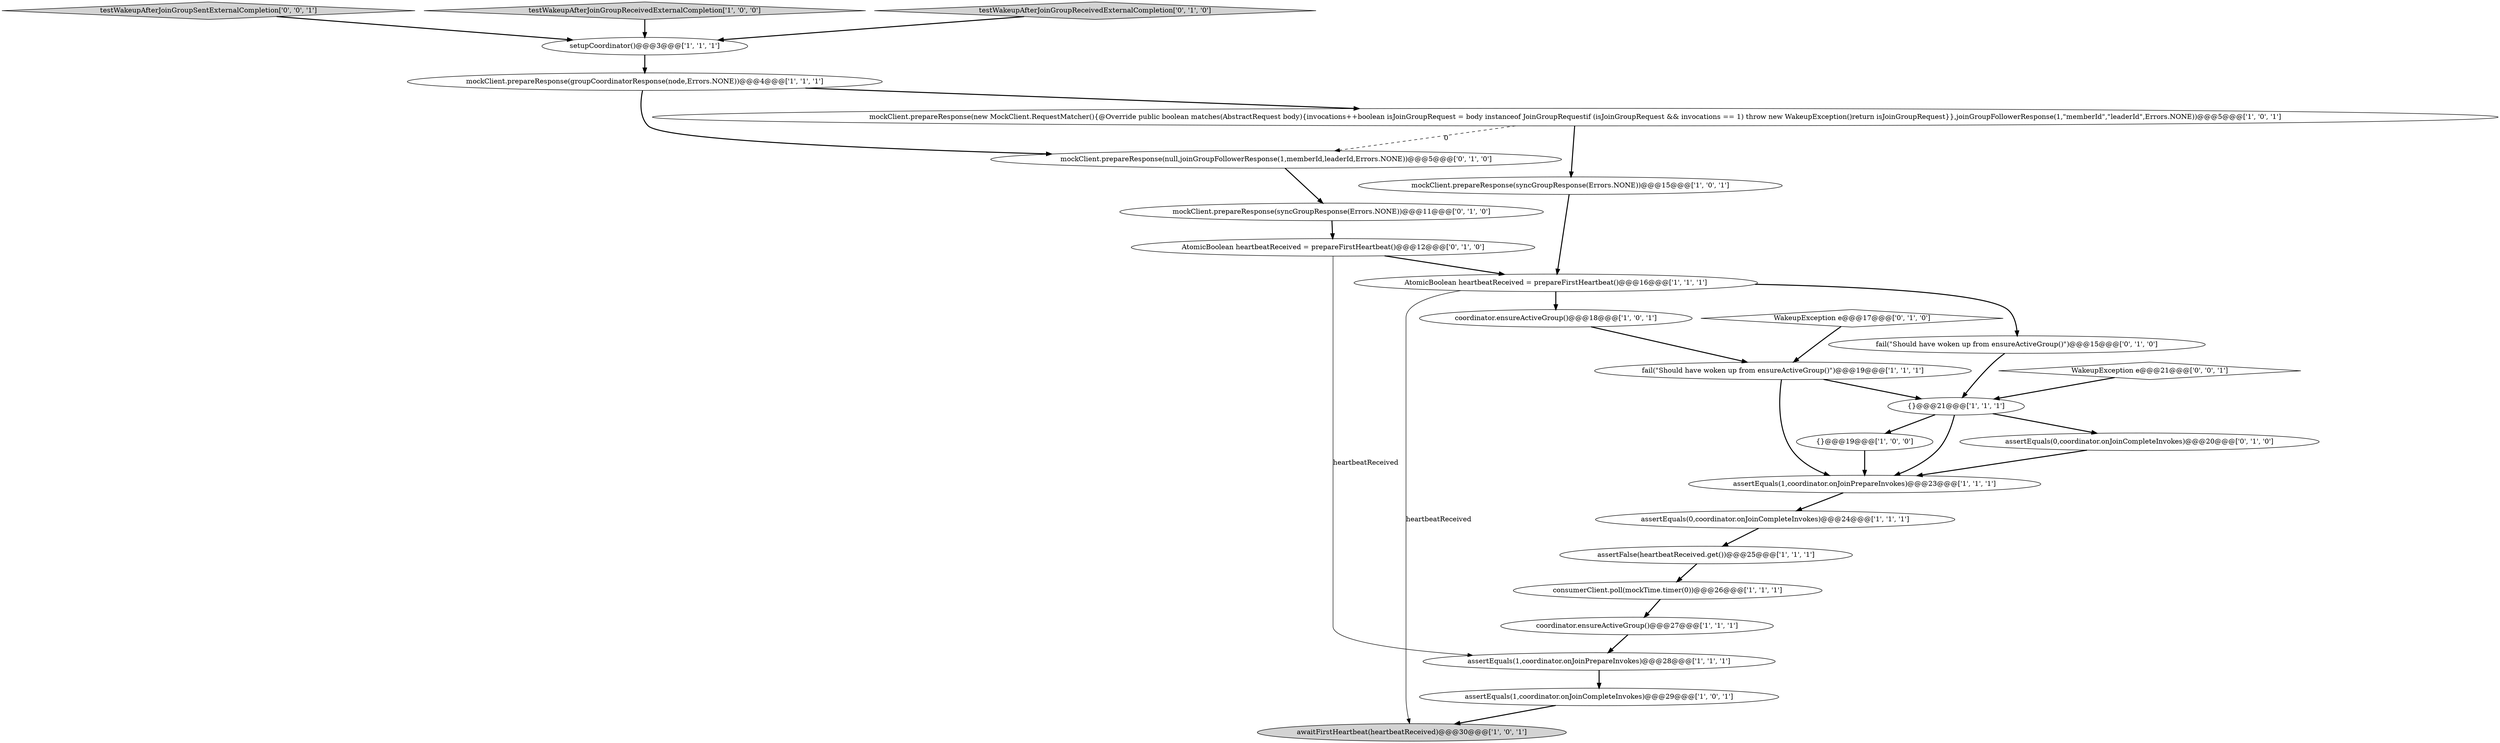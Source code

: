 digraph {
6 [style = filled, label = "AtomicBoolean heartbeatReceived = prepareFirstHeartbeat()@@@16@@@['1', '1', '1']", fillcolor = white, shape = ellipse image = "AAA0AAABBB1BBB"];
16 [style = filled, label = "consumerClient.poll(mockTime.timer(0))@@@26@@@['1', '1', '1']", fillcolor = white, shape = ellipse image = "AAA0AAABBB1BBB"];
0 [style = filled, label = "assertEquals(1,coordinator.onJoinPrepareInvokes)@@@23@@@['1', '1', '1']", fillcolor = white, shape = ellipse image = "AAA0AAABBB1BBB"];
26 [style = filled, label = "testWakeupAfterJoinGroupSentExternalCompletion['0', '0', '1']", fillcolor = lightgray, shape = diamond image = "AAA0AAABBB3BBB"];
8 [style = filled, label = "coordinator.ensureActiveGroup()@@@18@@@['1', '0', '1']", fillcolor = white, shape = ellipse image = "AAA0AAABBB1BBB"];
11 [style = filled, label = "{}@@@21@@@['1', '1', '1']", fillcolor = white, shape = ellipse image = "AAA0AAABBB1BBB"];
5 [style = filled, label = "mockClient.prepareResponse(groupCoordinatorResponse(node,Errors.NONE))@@@4@@@['1', '1', '1']", fillcolor = white, shape = ellipse image = "AAA0AAABBB1BBB"];
10 [style = filled, label = "awaitFirstHeartbeat(heartbeatReceived)@@@30@@@['1', '0', '1']", fillcolor = lightgray, shape = ellipse image = "AAA0AAABBB1BBB"];
3 [style = filled, label = "{}@@@19@@@['1', '0', '0']", fillcolor = white, shape = ellipse image = "AAA0AAABBB1BBB"];
2 [style = filled, label = "setupCoordinator()@@@3@@@['1', '1', '1']", fillcolor = white, shape = ellipse image = "AAA0AAABBB1BBB"];
23 [style = filled, label = "fail(\"Should have woken up from ensureActiveGroup()\")@@@15@@@['0', '1', '0']", fillcolor = white, shape = ellipse image = "AAA0AAABBB2BBB"];
12 [style = filled, label = "mockClient.prepareResponse(new MockClient.RequestMatcher(){@Override public boolean matches(AbstractRequest body){invocations++boolean isJoinGroupRequest = body instanceof JoinGroupRequestif (isJoinGroupRequest && invocations == 1) throw new WakeupException()return isJoinGroupRequest}},joinGroupFollowerResponse(1,\"memberId\",\"leaderId\",Errors.NONE))@@@5@@@['1', '0', '1']", fillcolor = white, shape = ellipse image = "AAA0AAABBB1BBB"];
7 [style = filled, label = "assertEquals(1,coordinator.onJoinCompleteInvokes)@@@29@@@['1', '0', '1']", fillcolor = white, shape = ellipse image = "AAA0AAABBB1BBB"];
19 [style = filled, label = "mockClient.prepareResponse(syncGroupResponse(Errors.NONE))@@@11@@@['0', '1', '0']", fillcolor = white, shape = ellipse image = "AAA0AAABBB2BBB"];
18 [style = filled, label = "mockClient.prepareResponse(null,joinGroupFollowerResponse(1,memberId,leaderId,Errors.NONE))@@@5@@@['0', '1', '0']", fillcolor = white, shape = ellipse image = "AAA1AAABBB2BBB"];
17 [style = filled, label = "testWakeupAfterJoinGroupReceivedExternalCompletion['1', '0', '0']", fillcolor = lightgray, shape = diamond image = "AAA0AAABBB1BBB"];
22 [style = filled, label = "testWakeupAfterJoinGroupReceivedExternalCompletion['0', '1', '0']", fillcolor = lightgray, shape = diamond image = "AAA0AAABBB2BBB"];
21 [style = filled, label = "WakeupException e@@@17@@@['0', '1', '0']", fillcolor = white, shape = diamond image = "AAA0AAABBB2BBB"];
24 [style = filled, label = "AtomicBoolean heartbeatReceived = prepareFirstHeartbeat()@@@12@@@['0', '1', '0']", fillcolor = white, shape = ellipse image = "AAA0AAABBB2BBB"];
13 [style = filled, label = "fail(\"Should have woken up from ensureActiveGroup()\")@@@19@@@['1', '1', '1']", fillcolor = white, shape = ellipse image = "AAA0AAABBB1BBB"];
15 [style = filled, label = "assertFalse(heartbeatReceived.get())@@@25@@@['1', '1', '1']", fillcolor = white, shape = ellipse image = "AAA0AAABBB1BBB"];
20 [style = filled, label = "assertEquals(0,coordinator.onJoinCompleteInvokes)@@@20@@@['0', '1', '0']", fillcolor = white, shape = ellipse image = "AAA0AAABBB2BBB"];
4 [style = filled, label = "mockClient.prepareResponse(syncGroupResponse(Errors.NONE))@@@15@@@['1', '0', '1']", fillcolor = white, shape = ellipse image = "AAA0AAABBB1BBB"];
14 [style = filled, label = "assertEquals(0,coordinator.onJoinCompleteInvokes)@@@24@@@['1', '1', '1']", fillcolor = white, shape = ellipse image = "AAA0AAABBB1BBB"];
1 [style = filled, label = "assertEquals(1,coordinator.onJoinPrepareInvokes)@@@28@@@['1', '1', '1']", fillcolor = white, shape = ellipse image = "AAA0AAABBB1BBB"];
25 [style = filled, label = "WakeupException e@@@21@@@['0', '0', '1']", fillcolor = white, shape = diamond image = "AAA0AAABBB3BBB"];
9 [style = filled, label = "coordinator.ensureActiveGroup()@@@27@@@['1', '1', '1']", fillcolor = white, shape = ellipse image = "AAA0AAABBB1BBB"];
22->2 [style = bold, label=""];
11->3 [style = bold, label=""];
4->6 [style = bold, label=""];
11->20 [style = bold, label=""];
26->2 [style = bold, label=""];
24->1 [style = solid, label="heartbeatReceived"];
7->10 [style = bold, label=""];
13->0 [style = bold, label=""];
2->5 [style = bold, label=""];
11->0 [style = bold, label=""];
12->4 [style = bold, label=""];
23->11 [style = bold, label=""];
19->24 [style = bold, label=""];
6->8 [style = bold, label=""];
25->11 [style = bold, label=""];
12->18 [style = dashed, label="0"];
13->11 [style = bold, label=""];
18->19 [style = bold, label=""];
3->0 [style = bold, label=""];
21->13 [style = bold, label=""];
15->16 [style = bold, label=""];
8->13 [style = bold, label=""];
5->18 [style = bold, label=""];
6->10 [style = solid, label="heartbeatReceived"];
5->12 [style = bold, label=""];
1->7 [style = bold, label=""];
24->6 [style = bold, label=""];
20->0 [style = bold, label=""];
0->14 [style = bold, label=""];
6->23 [style = bold, label=""];
14->15 [style = bold, label=""];
9->1 [style = bold, label=""];
17->2 [style = bold, label=""];
16->9 [style = bold, label=""];
}
